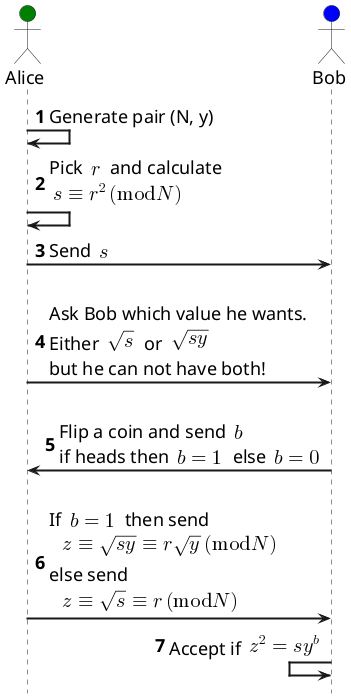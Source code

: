 @startuml
skinparam DefaultFontSize 18
skinparam sequenceArrowThickness 2

hide footbox
autonumber

actor Alice as a #green
actor Bob as b #blue


a -> a : Generate pair (N, y)
a -> a : Pick <math>r</math> and calculate\n<math>s \equiv r^2 (mod N)</math>
a -> b : Send <math>s</math>
|||
a -> b : Ask Bob which value he wants.\nEither <math>\sqrt{s}</math> or <math>\sqrt{sy}</math>\nbut he can not have both!
|||
b -> a : Flip a coin and send <math>b</math>\nif heads then <math>b = 1</math> else <math>b = 0</math>
|||
a -> b : If <math>b = 1</math> then send\n  <math>z \equiv \sqrt{sy} \equiv r \sqrt{y} (mod N)</math>\nelse send\n  <math>z \equiv \sqrt{s} \equiv r (mod N)</math>

b <- b : Accept if <math>z^2 = sy^b</math>

@enduml

